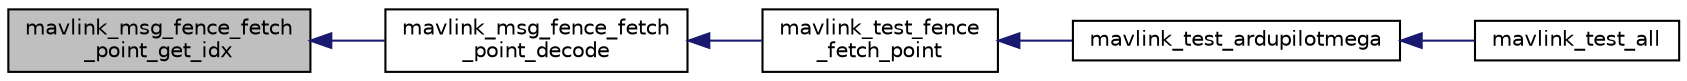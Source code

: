 digraph "mavlink_msg_fence_fetch_point_get_idx"
{
 // INTERACTIVE_SVG=YES
  edge [fontname="Helvetica",fontsize="10",labelfontname="Helvetica",labelfontsize="10"];
  node [fontname="Helvetica",fontsize="10",shape=record];
  rankdir="LR";
  Node1 [label="mavlink_msg_fence_fetch\l_point_get_idx",height=0.2,width=0.4,color="black", fillcolor="grey75", style="filled" fontcolor="black"];
  Node1 -> Node2 [dir="back",color="midnightblue",fontsize="10",style="solid",fontname="Helvetica"];
  Node2 [label="mavlink_msg_fence_fetch\l_point_decode",height=0.2,width=0.4,color="black", fillcolor="white", style="filled",URL="$v0_89_2ardupilotmega_2mavlink__msg__fence__fetch__point_8h.html#aea0dda1700ed226c518baa683ec6b8f1",tooltip="Decode a fence_fetch_point message into a struct. "];
  Node2 -> Node3 [dir="back",color="midnightblue",fontsize="10",style="solid",fontname="Helvetica"];
  Node3 [label="mavlink_test_fence\l_fetch_point",height=0.2,width=0.4,color="black", fillcolor="white", style="filled",URL="$v0_89_2ardupilotmega_2testsuite_8h.html#ac608ccf6887d4289374afb2fccc45dca"];
  Node3 -> Node4 [dir="back",color="midnightblue",fontsize="10",style="solid",fontname="Helvetica"];
  Node4 [label="mavlink_test_ardupilotmega",height=0.2,width=0.4,color="black", fillcolor="white", style="filled",URL="$v0_89_2ardupilotmega_2testsuite_8h.html#ab264d471ac2f46584f2bb580704b5e9d"];
  Node4 -> Node5 [dir="back",color="midnightblue",fontsize="10",style="solid",fontname="Helvetica"];
  Node5 [label="mavlink_test_all",height=0.2,width=0.4,color="black", fillcolor="white", style="filled",URL="$v0_89_2ardupilotmega_2testsuite_8h.html#a4cc77b6c343679298da5d3c2b4e48759"];
}
